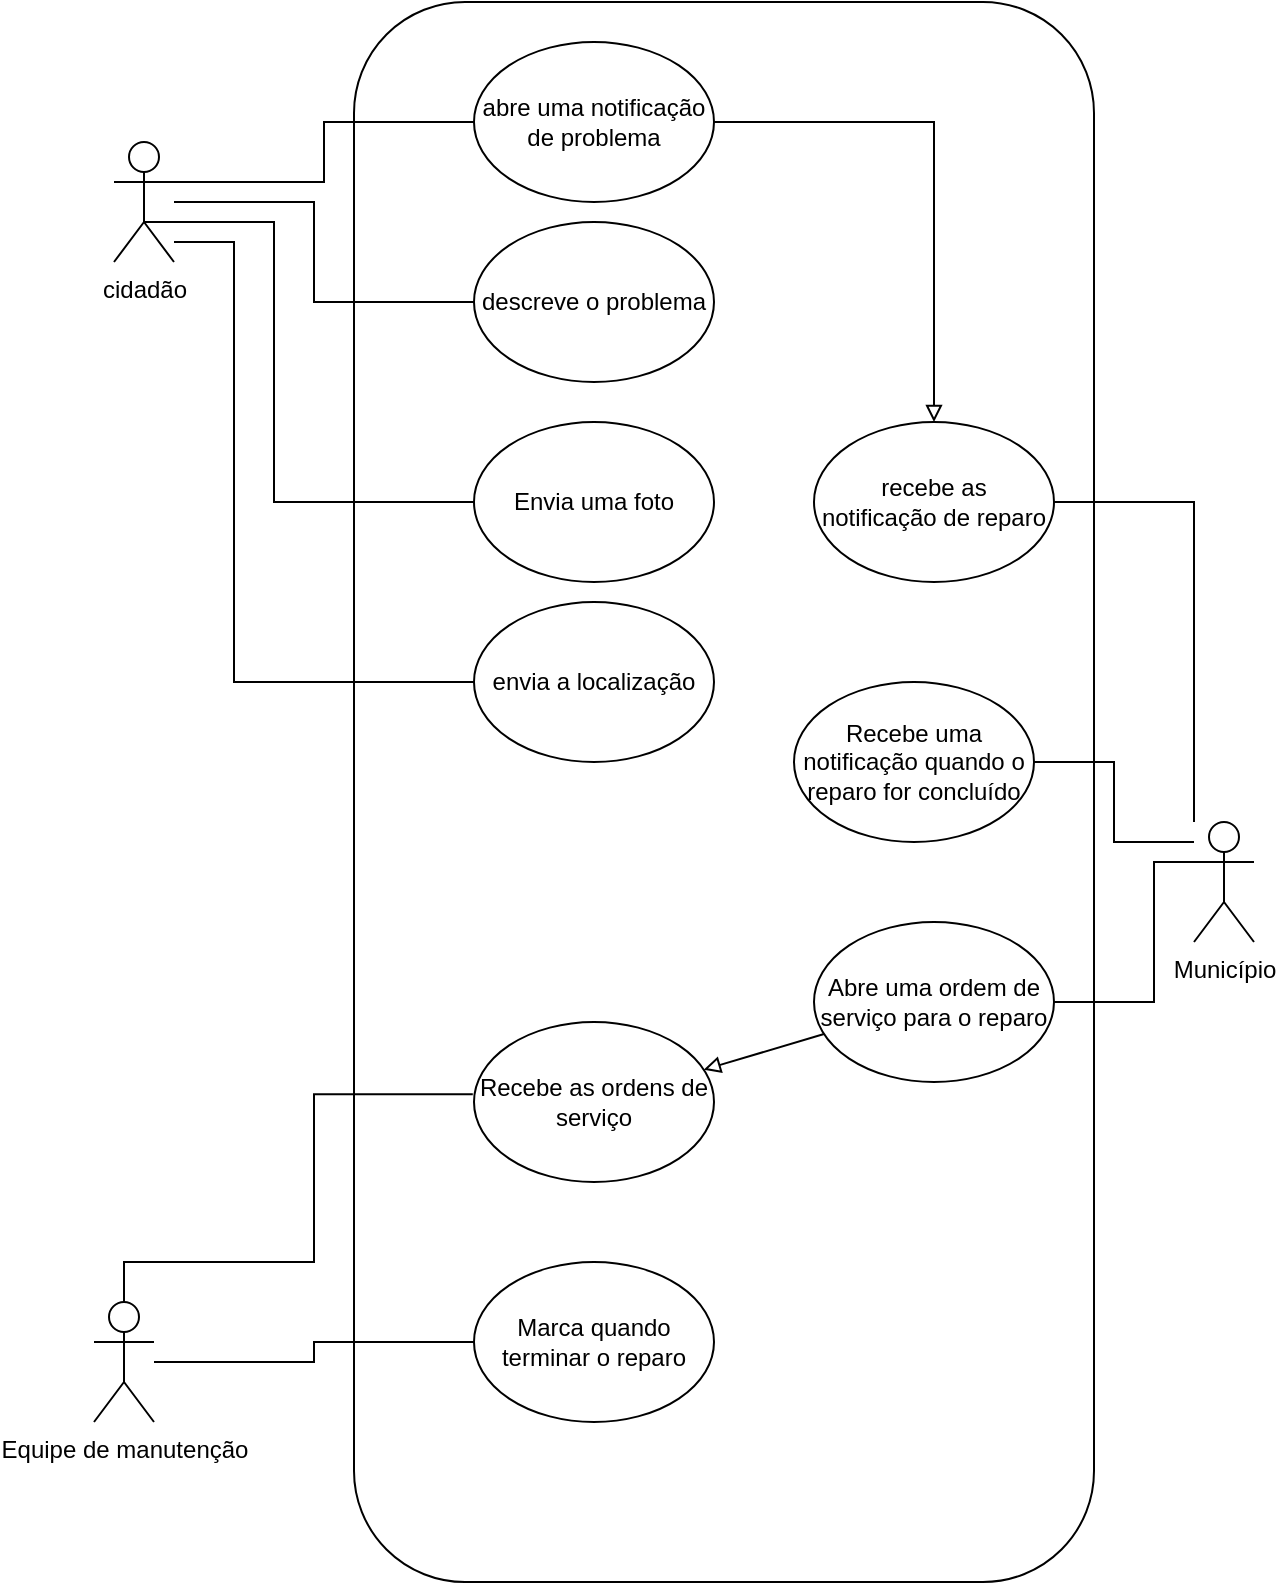 <mxfile version="20.2.8" type="github">
  <diagram id="TVsBRt_6ifpyhdmxl0sS" name="Página-1">
    <mxGraphModel dx="409" dy="286" grid="1" gridSize="10" guides="1" tooltips="1" connect="1" arrows="1" fold="1" page="1" pageScale="1" pageWidth="827" pageHeight="1169" math="0" shadow="0">
      <root>
        <mxCell id="0" />
        <mxCell id="1" parent="0" />
        <mxCell id="l2oMR_xmYZ3DmNcnoLsg-2" value="" style="rounded=1;whiteSpace=wrap;html=1;" parent="1" vertex="1">
          <mxGeometry x="360" y="160" width="370" height="790" as="geometry" />
        </mxCell>
        <mxCell id="l2oMR_xmYZ3DmNcnoLsg-6" style="edgeStyle=orthogonalEdgeStyle;rounded=0;orthogonalLoop=1;jettySize=auto;html=1;exitX=0.5;exitY=0.5;exitDx=0;exitDy=0;exitPerimeter=0;endArrow=none;endFill=0;" parent="1" source="l2oMR_xmYZ3DmNcnoLsg-3" target="l2oMR_xmYZ3DmNcnoLsg-5" edge="1">
          <mxGeometry relative="1" as="geometry">
            <Array as="points">
              <mxPoint x="255" y="270" />
              <mxPoint x="320" y="270" />
              <mxPoint x="320" y="410" />
            </Array>
          </mxGeometry>
        </mxCell>
        <mxCell id="l2oMR_xmYZ3DmNcnoLsg-8" style="edgeStyle=orthogonalEdgeStyle;rounded=0;orthogonalLoop=1;jettySize=auto;html=1;exitX=0.5;exitY=0.5;exitDx=0;exitDy=0;exitPerimeter=0;endArrow=none;endFill=0;" parent="1" source="l2oMR_xmYZ3DmNcnoLsg-3" target="l2oMR_xmYZ3DmNcnoLsg-7" edge="1">
          <mxGeometry relative="1" as="geometry">
            <Array as="points">
              <mxPoint x="255" y="250" />
              <mxPoint x="345" y="250" />
              <mxPoint x="345" y="220" />
            </Array>
          </mxGeometry>
        </mxCell>
        <mxCell id="l2oMR_xmYZ3DmNcnoLsg-10" style="edgeStyle=orthogonalEdgeStyle;rounded=0;orthogonalLoop=1;jettySize=auto;html=1;endArrow=none;endFill=0;" parent="1" source="l2oMR_xmYZ3DmNcnoLsg-3" target="l2oMR_xmYZ3DmNcnoLsg-9" edge="1">
          <mxGeometry relative="1" as="geometry">
            <Array as="points">
              <mxPoint x="340" y="260" />
              <mxPoint x="340" y="310" />
            </Array>
          </mxGeometry>
        </mxCell>
        <mxCell id="l2oMR_xmYZ3DmNcnoLsg-12" style="edgeStyle=orthogonalEdgeStyle;rounded=0;orthogonalLoop=1;jettySize=auto;html=1;entryX=0;entryY=0.5;entryDx=0;entryDy=0;endArrow=none;endFill=0;" parent="1" source="l2oMR_xmYZ3DmNcnoLsg-3" target="l2oMR_xmYZ3DmNcnoLsg-11" edge="1">
          <mxGeometry relative="1" as="geometry">
            <Array as="points">
              <mxPoint x="300" y="280" />
              <mxPoint x="300" y="500" />
            </Array>
          </mxGeometry>
        </mxCell>
        <mxCell id="l2oMR_xmYZ3DmNcnoLsg-3" value="cidadão&lt;br&gt;" style="shape=umlActor;verticalLabelPosition=bottom;verticalAlign=top;html=1;" parent="1" vertex="1">
          <mxGeometry x="240" y="230" width="30" height="60" as="geometry" />
        </mxCell>
        <mxCell id="l2oMR_xmYZ3DmNcnoLsg-5" value="Envia uma foto&lt;br&gt;" style="ellipse;whiteSpace=wrap;html=1;" parent="1" vertex="1">
          <mxGeometry x="420" y="370" width="120" height="80" as="geometry" />
        </mxCell>
        <mxCell id="gFXNLu3ka9ls825jubij-1" style="edgeStyle=orthogonalEdgeStyle;rounded=0;orthogonalLoop=1;jettySize=auto;html=1;entryX=0.5;entryY=0;entryDx=0;entryDy=0;endArrow=block;endFill=0;" parent="1" source="l2oMR_xmYZ3DmNcnoLsg-7" target="l2oMR_xmYZ3DmNcnoLsg-16" edge="1">
          <mxGeometry relative="1" as="geometry" />
        </mxCell>
        <mxCell id="l2oMR_xmYZ3DmNcnoLsg-7" value="abre uma notificação de problema" style="ellipse;whiteSpace=wrap;html=1;" parent="1" vertex="1">
          <mxGeometry x="420" y="180" width="120" height="80" as="geometry" />
        </mxCell>
        <mxCell id="l2oMR_xmYZ3DmNcnoLsg-9" value="descreve o problema" style="ellipse;whiteSpace=wrap;html=1;" parent="1" vertex="1">
          <mxGeometry x="420" y="270" width="120" height="80" as="geometry" />
        </mxCell>
        <mxCell id="l2oMR_xmYZ3DmNcnoLsg-11" value="envia a localização" style="ellipse;whiteSpace=wrap;html=1;" parent="1" vertex="1">
          <mxGeometry x="420" y="460" width="120" height="80" as="geometry" />
        </mxCell>
        <mxCell id="l2oMR_xmYZ3DmNcnoLsg-17" style="edgeStyle=orthogonalEdgeStyle;rounded=0;orthogonalLoop=1;jettySize=auto;html=1;entryX=1;entryY=0.5;entryDx=0;entryDy=0;endArrow=none;endFill=0;" parent="1" source="l2oMR_xmYZ3DmNcnoLsg-15" target="l2oMR_xmYZ3DmNcnoLsg-16" edge="1">
          <mxGeometry relative="1" as="geometry">
            <Array as="points">
              <mxPoint x="780" y="410" />
            </Array>
          </mxGeometry>
        </mxCell>
        <mxCell id="l2oMR_xmYZ3DmNcnoLsg-20" style="edgeStyle=orthogonalEdgeStyle;rounded=0;orthogonalLoop=1;jettySize=auto;html=1;entryX=1;entryY=0.5;entryDx=0;entryDy=0;endArrow=none;endFill=0;" parent="1" source="l2oMR_xmYZ3DmNcnoLsg-15" target="l2oMR_xmYZ3DmNcnoLsg-18" edge="1">
          <mxGeometry relative="1" as="geometry">
            <Array as="points">
              <mxPoint x="760" y="590" />
              <mxPoint x="760" y="660" />
            </Array>
          </mxGeometry>
        </mxCell>
        <mxCell id="l2oMR_xmYZ3DmNcnoLsg-21" style="edgeStyle=orthogonalEdgeStyle;rounded=0;orthogonalLoop=1;jettySize=auto;html=1;entryX=1;entryY=0.5;entryDx=0;entryDy=0;endArrow=none;endFill=0;" parent="1" source="l2oMR_xmYZ3DmNcnoLsg-15" target="l2oMR_xmYZ3DmNcnoLsg-19" edge="1">
          <mxGeometry relative="1" as="geometry">
            <Array as="points">
              <mxPoint x="740" y="580" />
              <mxPoint x="740" y="540" />
            </Array>
          </mxGeometry>
        </mxCell>
        <mxCell id="l2oMR_xmYZ3DmNcnoLsg-15" value="Município" style="shape=umlActor;verticalLabelPosition=bottom;verticalAlign=top;html=1;outlineConnect=0;" parent="1" vertex="1">
          <mxGeometry x="780" y="570" width="30" height="60" as="geometry" />
        </mxCell>
        <mxCell id="l2oMR_xmYZ3DmNcnoLsg-16" value="recebe as notificação&amp;nbsp;de reparo" style="ellipse;whiteSpace=wrap;html=1;" parent="1" vertex="1">
          <mxGeometry x="590" y="370" width="120" height="80" as="geometry" />
        </mxCell>
        <mxCell id="gFXNLu3ka9ls825jubij-2" style="edgeStyle=none;rounded=0;orthogonalLoop=1;jettySize=auto;html=1;endArrow=block;endFill=0;" parent="1" source="l2oMR_xmYZ3DmNcnoLsg-18" target="l2oMR_xmYZ3DmNcnoLsg-24" edge="1">
          <mxGeometry relative="1" as="geometry" />
        </mxCell>
        <mxCell id="l2oMR_xmYZ3DmNcnoLsg-18" value="Abre uma ordem de serviço para o reparo" style="ellipse;whiteSpace=wrap;html=1;" parent="1" vertex="1">
          <mxGeometry x="590" y="620" width="120" height="80" as="geometry" />
        </mxCell>
        <mxCell id="l2oMR_xmYZ3DmNcnoLsg-19" value="Recebe uma notificação quando o reparo for concluído" style="ellipse;whiteSpace=wrap;html=1;" parent="1" vertex="1">
          <mxGeometry x="580" y="500" width="120" height="80" as="geometry" />
        </mxCell>
        <mxCell id="l2oMR_xmYZ3DmNcnoLsg-26" style="edgeStyle=orthogonalEdgeStyle;rounded=0;orthogonalLoop=1;jettySize=auto;html=1;entryX=-0.005;entryY=0.451;entryDx=0;entryDy=0;entryPerimeter=0;endArrow=none;endFill=0;" parent="1" source="l2oMR_xmYZ3DmNcnoLsg-22" target="l2oMR_xmYZ3DmNcnoLsg-24" edge="1">
          <mxGeometry relative="1" as="geometry">
            <Array as="points">
              <mxPoint x="245" y="790" />
              <mxPoint x="340" y="790" />
              <mxPoint x="340" y="706" />
            </Array>
          </mxGeometry>
        </mxCell>
        <mxCell id="l2oMR_xmYZ3DmNcnoLsg-27" style="edgeStyle=orthogonalEdgeStyle;rounded=0;orthogonalLoop=1;jettySize=auto;html=1;endArrow=none;endFill=0;" parent="1" source="l2oMR_xmYZ3DmNcnoLsg-22" target="l2oMR_xmYZ3DmNcnoLsg-23" edge="1">
          <mxGeometry relative="1" as="geometry" />
        </mxCell>
        <mxCell id="l2oMR_xmYZ3DmNcnoLsg-22" value="Equipe de manutenção&lt;br&gt;" style="shape=umlActor;verticalLabelPosition=bottom;verticalAlign=top;html=1;outlineConnect=0;" parent="1" vertex="1">
          <mxGeometry x="230" y="810" width="30" height="60" as="geometry" />
        </mxCell>
        <mxCell id="l2oMR_xmYZ3DmNcnoLsg-23" value="Marca quando terminar o reparo" style="ellipse;whiteSpace=wrap;html=1;" parent="1" vertex="1">
          <mxGeometry x="420" y="790" width="120" height="80" as="geometry" />
        </mxCell>
        <mxCell id="l2oMR_xmYZ3DmNcnoLsg-24" value="Recebe as ordens de serviço" style="ellipse;whiteSpace=wrap;html=1;" parent="1" vertex="1">
          <mxGeometry x="420" y="670" width="120" height="80" as="geometry" />
        </mxCell>
      </root>
    </mxGraphModel>
  </diagram>
</mxfile>
